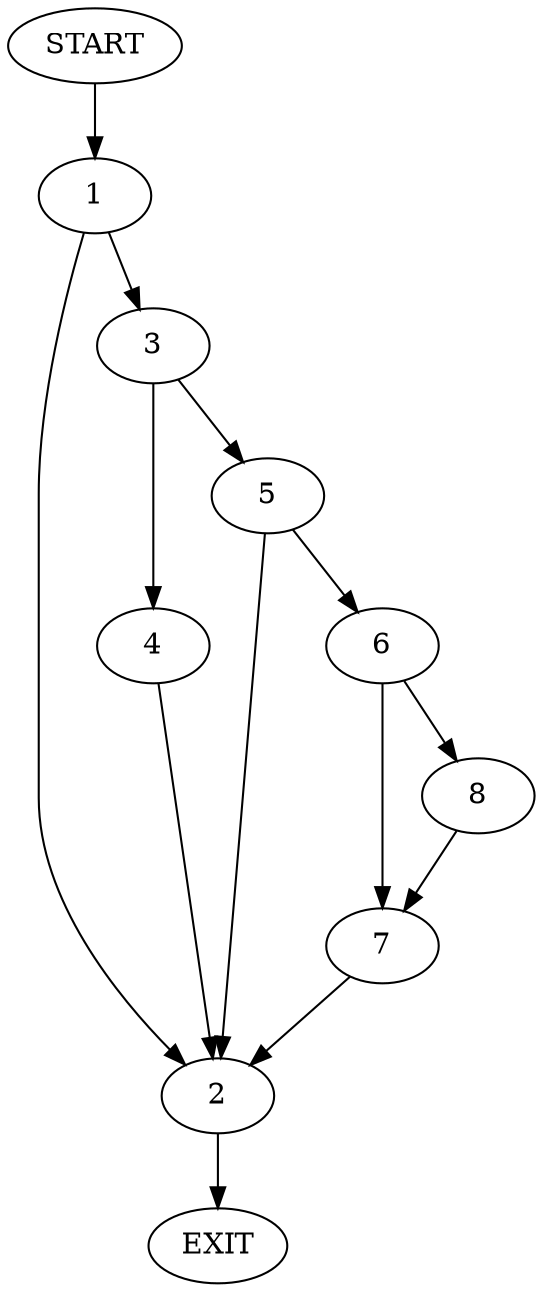 digraph {
0 [label="START"]
9 [label="EXIT"]
0 -> 1
1 -> 2
1 -> 3
3 -> 4
3 -> 5
2 -> 9
5 -> 6
5 -> 2
4 -> 2
6 -> 7
6 -> 8
8 -> 7
7 -> 2
}
